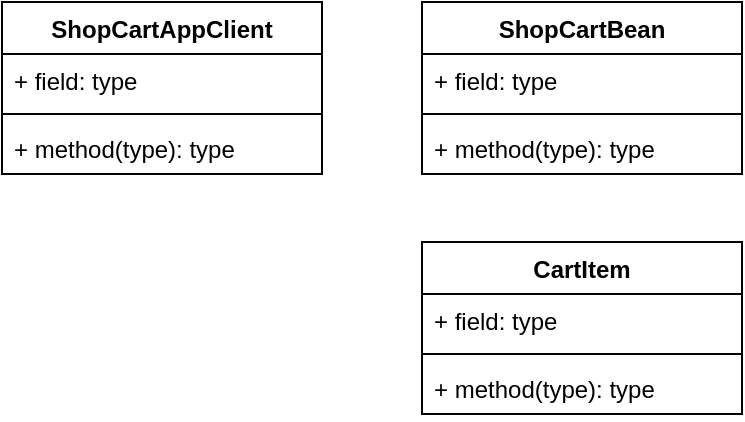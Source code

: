 <mxfile version="13.8.0" type="github"><diagram id="sMENB0BKSFF5UfW-DyX-" name="Page-1"><mxGraphModel dx="1422" dy="763" grid="1" gridSize="10" guides="1" tooltips="1" connect="1" arrows="1" fold="1" page="1" pageScale="1" pageWidth="850" pageHeight="1100" math="0" shadow="0"><root><mxCell id="0"/><mxCell id="1" parent="0"/><mxCell id="UOR_6cyAAPPuJ8U7Oigr-6" value="ShopCartAppClient" style="swimlane;fontStyle=1;align=center;verticalAlign=top;childLayout=stackLayout;horizontal=1;startSize=26;horizontalStack=0;resizeParent=1;resizeParentMax=0;resizeLast=0;collapsible=1;marginBottom=0;" vertex="1" parent="1"><mxGeometry x="40" y="250" width="160" height="86" as="geometry"/></mxCell><mxCell id="UOR_6cyAAPPuJ8U7Oigr-7" value="+ field: type" style="text;strokeColor=none;fillColor=none;align=left;verticalAlign=top;spacingLeft=4;spacingRight=4;overflow=hidden;rotatable=0;points=[[0,0.5],[1,0.5]];portConstraint=eastwest;" vertex="1" parent="UOR_6cyAAPPuJ8U7Oigr-6"><mxGeometry y="26" width="160" height="26" as="geometry"/></mxCell><mxCell id="UOR_6cyAAPPuJ8U7Oigr-8" value="" style="line;strokeWidth=1;fillColor=none;align=left;verticalAlign=middle;spacingTop=-1;spacingLeft=3;spacingRight=3;rotatable=0;labelPosition=right;points=[];portConstraint=eastwest;" vertex="1" parent="UOR_6cyAAPPuJ8U7Oigr-6"><mxGeometry y="52" width="160" height="8" as="geometry"/></mxCell><mxCell id="UOR_6cyAAPPuJ8U7Oigr-9" value="+ method(type): type" style="text;strokeColor=none;fillColor=none;align=left;verticalAlign=top;spacingLeft=4;spacingRight=4;overflow=hidden;rotatable=0;points=[[0,0.5],[1,0.5]];portConstraint=eastwest;" vertex="1" parent="UOR_6cyAAPPuJ8U7Oigr-6"><mxGeometry y="60" width="160" height="26" as="geometry"/></mxCell><mxCell id="UOR_6cyAAPPuJ8U7Oigr-10" value="ShopCartBean" style="swimlane;fontStyle=1;align=center;verticalAlign=top;childLayout=stackLayout;horizontal=1;startSize=26;horizontalStack=0;resizeParent=1;resizeParentMax=0;resizeLast=0;collapsible=1;marginBottom=0;" vertex="1" parent="1"><mxGeometry x="250" y="250" width="160" height="86" as="geometry"/></mxCell><mxCell id="UOR_6cyAAPPuJ8U7Oigr-11" value="+ field: type" style="text;strokeColor=none;fillColor=none;align=left;verticalAlign=top;spacingLeft=4;spacingRight=4;overflow=hidden;rotatable=0;points=[[0,0.5],[1,0.5]];portConstraint=eastwest;" vertex="1" parent="UOR_6cyAAPPuJ8U7Oigr-10"><mxGeometry y="26" width="160" height="26" as="geometry"/></mxCell><mxCell id="UOR_6cyAAPPuJ8U7Oigr-12" value="" style="line;strokeWidth=1;fillColor=none;align=left;verticalAlign=middle;spacingTop=-1;spacingLeft=3;spacingRight=3;rotatable=0;labelPosition=right;points=[];portConstraint=eastwest;" vertex="1" parent="UOR_6cyAAPPuJ8U7Oigr-10"><mxGeometry y="52" width="160" height="8" as="geometry"/></mxCell><mxCell id="UOR_6cyAAPPuJ8U7Oigr-13" value="+ method(type): type" style="text;strokeColor=none;fillColor=none;align=left;verticalAlign=top;spacingLeft=4;spacingRight=4;overflow=hidden;rotatable=0;points=[[0,0.5],[1,0.5]];portConstraint=eastwest;" vertex="1" parent="UOR_6cyAAPPuJ8U7Oigr-10"><mxGeometry y="60" width="160" height="26" as="geometry"/></mxCell><mxCell id="UOR_6cyAAPPuJ8U7Oigr-18" value="CartItem" style="swimlane;fontStyle=1;align=center;verticalAlign=top;childLayout=stackLayout;horizontal=1;startSize=26;horizontalStack=0;resizeParent=1;resizeParentMax=0;resizeLast=0;collapsible=1;marginBottom=0;" vertex="1" parent="1"><mxGeometry x="250" y="370" width="160" height="86" as="geometry"/></mxCell><mxCell id="UOR_6cyAAPPuJ8U7Oigr-19" value="+ field: type" style="text;strokeColor=none;fillColor=none;align=left;verticalAlign=top;spacingLeft=4;spacingRight=4;overflow=hidden;rotatable=0;points=[[0,0.5],[1,0.5]];portConstraint=eastwest;" vertex="1" parent="UOR_6cyAAPPuJ8U7Oigr-18"><mxGeometry y="26" width="160" height="26" as="geometry"/></mxCell><mxCell id="UOR_6cyAAPPuJ8U7Oigr-20" value="" style="line;strokeWidth=1;fillColor=none;align=left;verticalAlign=middle;spacingTop=-1;spacingLeft=3;spacingRight=3;rotatable=0;labelPosition=right;points=[];portConstraint=eastwest;" vertex="1" parent="UOR_6cyAAPPuJ8U7Oigr-18"><mxGeometry y="52" width="160" height="8" as="geometry"/></mxCell><mxCell id="UOR_6cyAAPPuJ8U7Oigr-21" value="+ method(type): type" style="text;strokeColor=none;fillColor=none;align=left;verticalAlign=top;spacingLeft=4;spacingRight=4;overflow=hidden;rotatable=0;points=[[0,0.5],[1,0.5]];portConstraint=eastwest;" vertex="1" parent="UOR_6cyAAPPuJ8U7Oigr-18"><mxGeometry y="60" width="160" height="26" as="geometry"/></mxCell></root></mxGraphModel></diagram></mxfile>